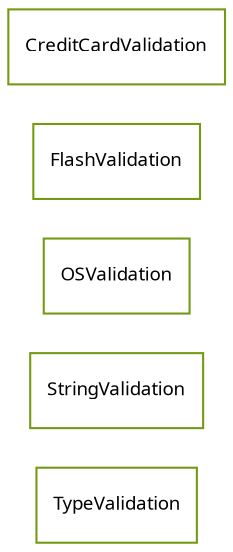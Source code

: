 strict digraph class_diagram {
  rankdir=LR;
  TypeTypeValidation[
    label="TypeValidation",
    URL="TypeValidation.html",
    tooltip="com.sekati.validate.TypeValidation",
    fontname="Verdana",
    fontsize="9"
    color="#729b12"
    shape="record"
  ];
  TypeStringValidation[
    label="StringValidation",
    URL="StringValidation.html",
    tooltip="com.sekati.validate.StringValidation",
    fontname="Verdana",
    fontsize="9"
    color="#729b12"
    shape="record"
  ];
  TypeOSValidation[
    label="OSValidation",
    URL="OSValidation.html",
    tooltip="com.sekati.validate.OSValidation",
    fontname="Verdana",
    fontsize="9"
    color="#729b12"
    shape="record"
  ];
  TypeFlashValidation[
    label="FlashValidation",
    URL="FlashValidation.html",
    tooltip="com.sekati.validate.FlashValidation",
    fontname="Verdana",
    fontsize="9"
    color="#729b12"
    shape="record"
  ];
  TypeCreditCardValidation[
    label="CreditCardValidation",
    URL="CreditCardValidation.html",
    tooltip="com.sekati.validate.CreditCardValidation",
    fontname="Verdana",
    fontsize="9"
    color="#729b12"
    shape="record"
  ];
}
